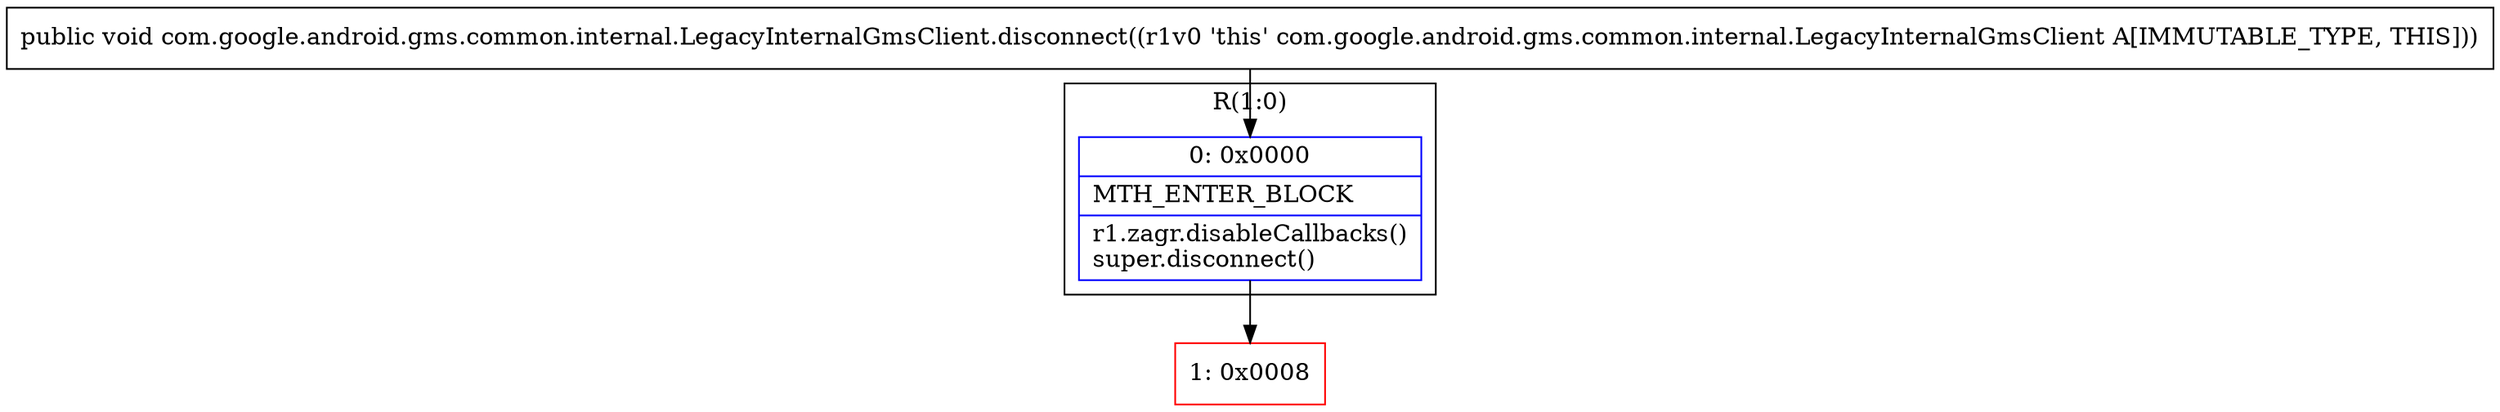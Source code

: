 digraph "CFG forcom.google.android.gms.common.internal.LegacyInternalGmsClient.disconnect()V" {
subgraph cluster_Region_85710515 {
label = "R(1:0)";
node [shape=record,color=blue];
Node_0 [shape=record,label="{0\:\ 0x0000|MTH_ENTER_BLOCK\l|r1.zagr.disableCallbacks()\lsuper.disconnect()\l}"];
}
Node_1 [shape=record,color=red,label="{1\:\ 0x0008}"];
MethodNode[shape=record,label="{public void com.google.android.gms.common.internal.LegacyInternalGmsClient.disconnect((r1v0 'this' com.google.android.gms.common.internal.LegacyInternalGmsClient A[IMMUTABLE_TYPE, THIS])) }"];
MethodNode -> Node_0;
Node_0 -> Node_1;
}

